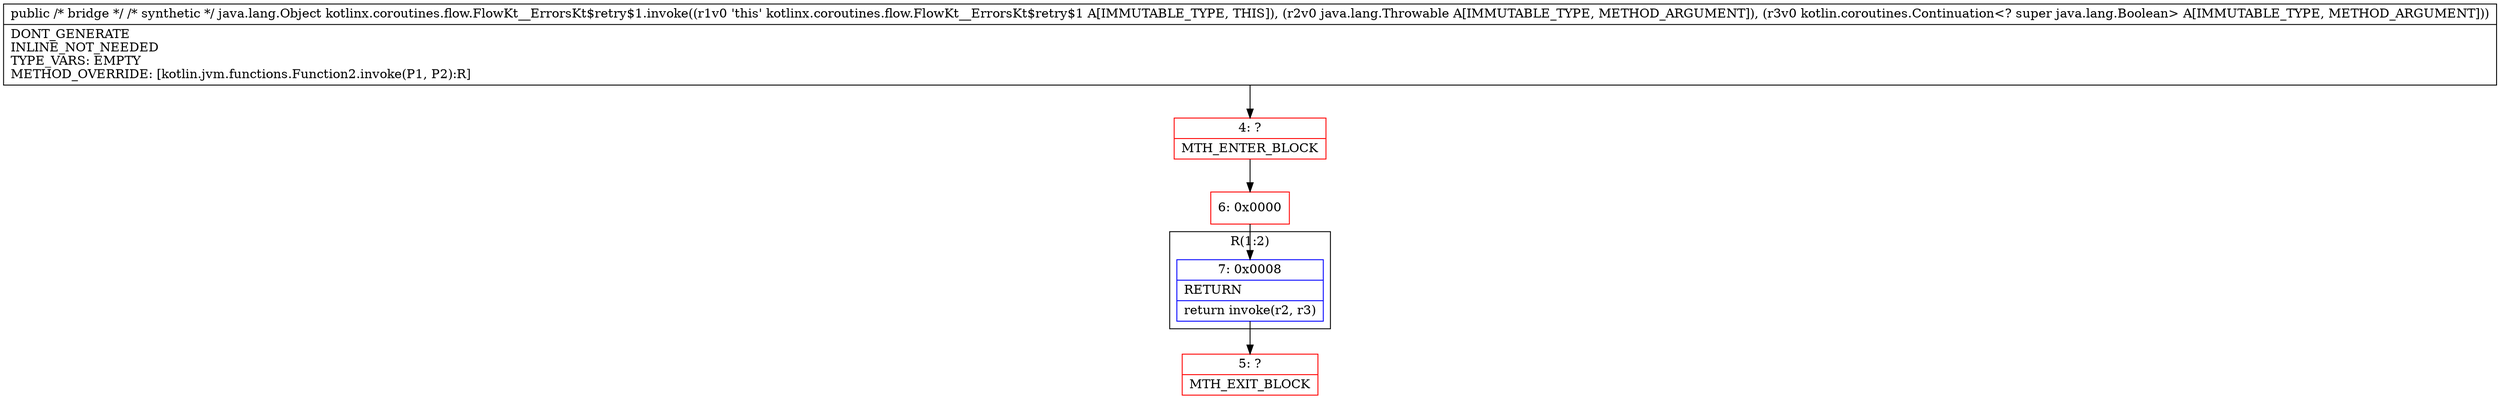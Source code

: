 digraph "CFG forkotlinx.coroutines.flow.FlowKt__ErrorsKt$retry$1.invoke(Ljava\/lang\/Object;Ljava\/lang\/Object;)Ljava\/lang\/Object;" {
subgraph cluster_Region_1466381615 {
label = "R(1:2)";
node [shape=record,color=blue];
Node_7 [shape=record,label="{7\:\ 0x0008|RETURN\l|return invoke(r2, r3)\l}"];
}
Node_4 [shape=record,color=red,label="{4\:\ ?|MTH_ENTER_BLOCK\l}"];
Node_6 [shape=record,color=red,label="{6\:\ 0x0000}"];
Node_5 [shape=record,color=red,label="{5\:\ ?|MTH_EXIT_BLOCK\l}"];
MethodNode[shape=record,label="{public \/* bridge *\/ \/* synthetic *\/ java.lang.Object kotlinx.coroutines.flow.FlowKt__ErrorsKt$retry$1.invoke((r1v0 'this' kotlinx.coroutines.flow.FlowKt__ErrorsKt$retry$1 A[IMMUTABLE_TYPE, THIS]), (r2v0 java.lang.Throwable A[IMMUTABLE_TYPE, METHOD_ARGUMENT]), (r3v0 kotlin.coroutines.Continuation\<? super java.lang.Boolean\> A[IMMUTABLE_TYPE, METHOD_ARGUMENT]))  | DONT_GENERATE\lINLINE_NOT_NEEDED\lTYPE_VARS: EMPTY\lMETHOD_OVERRIDE: [kotlin.jvm.functions.Function2.invoke(P1, P2):R]\l}"];
MethodNode -> Node_4;Node_7 -> Node_5;
Node_4 -> Node_6;
Node_6 -> Node_7;
}

